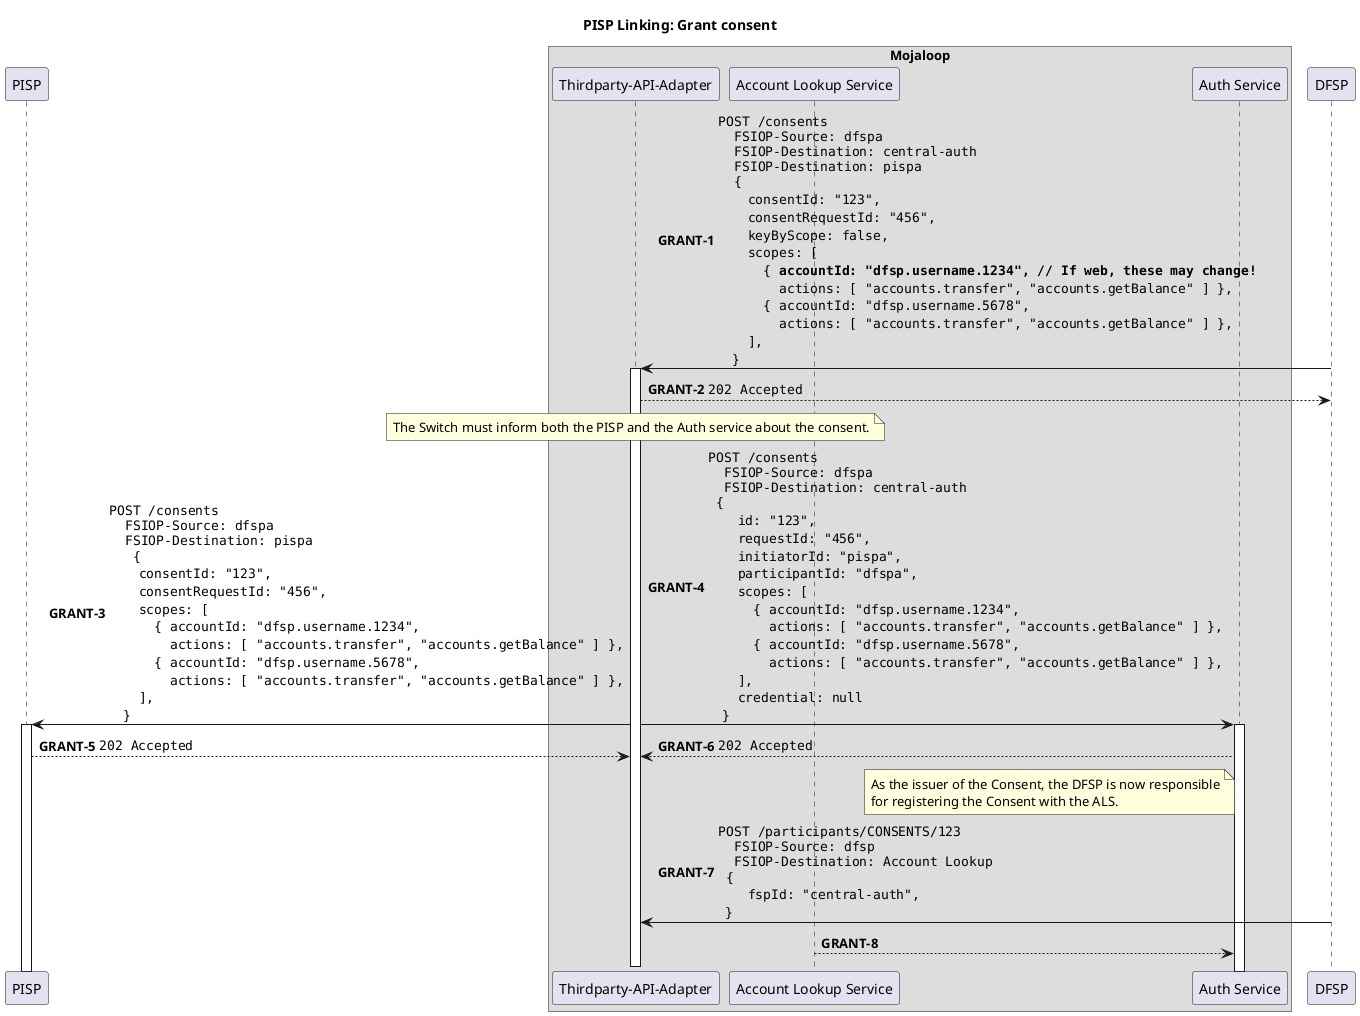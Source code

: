 @startuml

!pragma teoz true

title PISP Linking: Grant consent

participant "PISP" as PISP

box "Mojaloop"
    participant "Thirdparty-API-Adapter" as Switch
    participant "Account Lookup Service" as ALS
    participant "Auth Service" as Auth
end box

participant "DFSP" as DFSP

autonumber 1 "<b>GRANT-#</b>"

DFSP -> Switch ++: ""POST /consents""\n\
""  FSIOP-Source: dfspa""\n\
""  FSIOP-Destination: central-auth""\n\
""  FSIOP-Destination: pispa""\n\
""  {""\n\
    ""  consentId: "123",""\n\
    ""  consentRequestId: "456",""\n\
    ""  keyByScope: false,""\n\
    ""  scopes: [ ""\n\
    ""    { **accountId: "dfsp.username.1234", // If web, these may change!**""\n\
    ""      actions: [ "accounts.transfer", "accounts.getBalance" ] },""\n\
    ""    { accountId: "dfsp.username.5678",""\n\
    ""      actions: [ "accounts.transfer", "accounts.getBalance" ] },""\n\
    ""  ],""\n\
    ""}""
Switch --> DFSP: ""202 Accepted""
deactivate DFSP

note over Switch
  The Switch must inform both the PISP and the Auth service about the consent.
end note

Switch -> PISP ++: ""POST /consents""\n\
""  FSIOP-Source: dfspa""\n\
""  FSIOP-Destination: pispa""\n\
""   {""\n\
    ""  consentId: "123",""\n\
    ""  consentRequestId: "456",""\n\
    ""  scopes: [ ""\n\
    ""    { accountId: "dfsp.username.1234",""\n\
    ""      actions: [ "accounts.transfer", "accounts.getBalance" ] },""\n\
    ""    { accountId: "dfsp.username.5678",""\n\
    ""      actions: [ "accounts.transfer", "accounts.getBalance" ] },""\n\
    ""  ],""\n\
    ""}""
& Switch -> Auth ++: ""POST /consents""\n\
""  FSIOP-Source: dfspa""\n\
""  FSIOP-Destination: central-auth""\n\
"" {""\n\
    ""  id: "123",""\n\
    ""  requestId: "456",""\n\
    ""  initiatorId: "pispa",""\n\
    ""  participantId: "dfspa",""\n\
    ""  scopes: [ ""\n\
    ""    { accountId: "dfsp.username.1234",""\n\
    ""      actions: [ "accounts.transfer", "accounts.getBalance" ] },""\n\
    ""    { accountId: "dfsp.username.5678",""\n\
    ""      actions: [ "accounts.transfer", "accounts.getBalance" ] },""\n\
    ""  ],""\n\
    ""  credential: null""\n\
    ""}""

PISP --> Switch: ""202 Accepted""
& Auth --> Switch: ""202 Accepted""

' TODO: move this to the DFSP somwehere
' also, we should be registering the party or something
note left of Auth
  As the issuer of the Consent, the DFSP is now responsible
  for registering the Consent with the ALS.
end note

DFSP -> Switch: ""POST /participants/CONSENTS/123""\n\
""  FSIOP-Source: dfsp""\n\
""  FSIOP-Destination: Account Lookup""\n\
"" {""\n\
    ""  fspId: "central-auth",""\n\
  ""}""

ALS --> Auth:

deactivate Switch

@enduml
